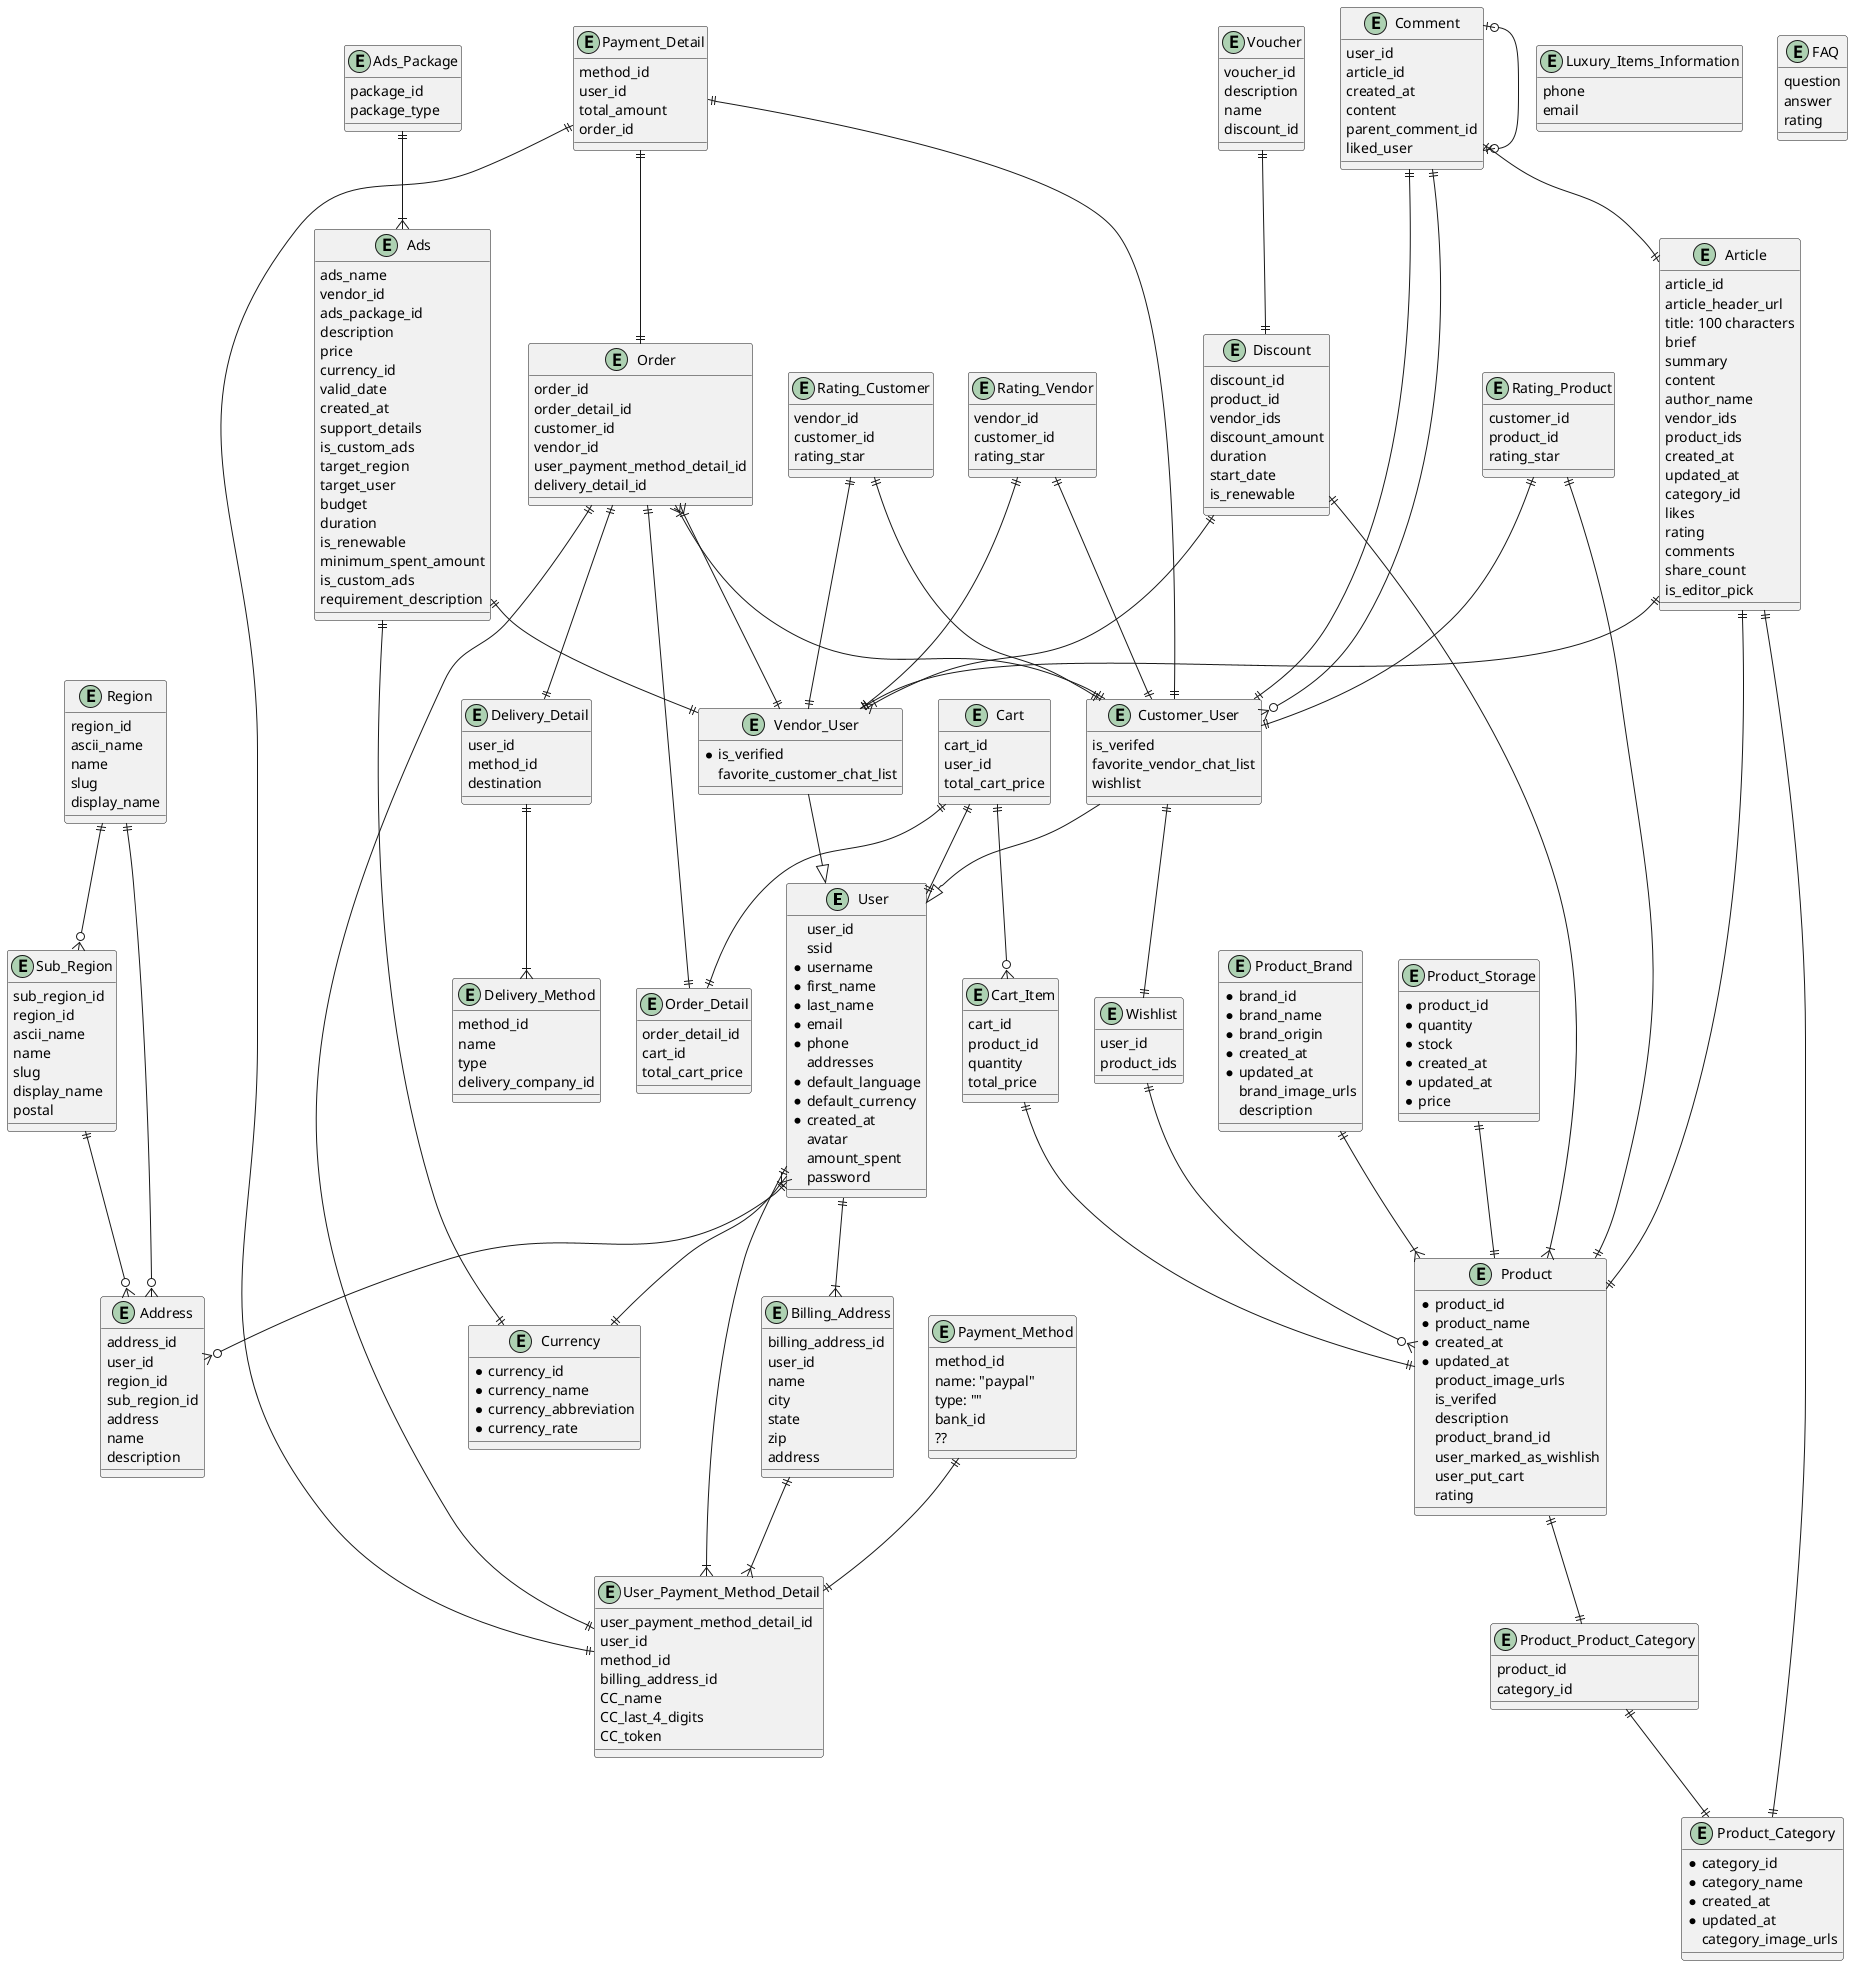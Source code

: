 @startuml

entity User {
  user_id
  ssid
  *username
  *first_name
  *last_name
  *email
  *phone
  addresses
  *default_language
  *default_currency
  *created_at
  avatar
  amount_spent
  password
}

entity Region {
  region_id
  ascii_name
  name
  slug
  display_name
}


entity Sub_Region {
  sub_region_id
  region_id
  ascii_name
  name
  slug
  display_name
  postal
}

entity Address {
  address_id
  user_id
  region_id
  sub_region_id
  address
  name
  description
}

entity Payment_Method {
  method_id
  name: "paypal"
  type: ""
  bank_id
  ??
}

' 1 user can have many payment methods, while 1 payment methods can belong to many users
entity User_Payment_Method_Detail {
  user_payment_method_detail_id
  user_id
  method_id
  billing_address_id
  'credit card info - need to be more specific
  CC_name
  CC_last_4_digits
  CC_token
  'bank info - no information yet
}

' need to be more specific
entity Billing_Address {
  billing_address_id
  user_id
  name
  city
  state
  zip
  address
}

entity Vendor_User {
  *is_verified
  favorite_customer_chat_list
}

entity Customer_User {
  is_verifed
  favorite_vendor_chat_list
  wishlist
}

entity Product {
  *product_id
  *product_name
  *created_at
  *updated_at
  product_image_urls
  is_verifed
  description
  product_brand_id
  'todo: 
  user_marked_as_wishlish 
  user_put_cart
  rating
}

entity Wishlist {
  user_id
  product_ids
}

entity Product_Product_Category {
  product_id
  category_id
}

entity Product_Category {
  *category_id
  *category_name
  *created_at
  *updated_at
  category_image_urls
}

entity Product_Brand {  
  *brand_id
  *brand_name
  *brand_origin
  *created_at
  *updated_at
  brand_image_urls
  description
}

entity Product_Storage {
  *product_id
  *quantity
  *stock
  *created_at
  *updated_at
  *price
}

entity Currency {
  *currency_id
  *currency_name
  *currency_abbreviation
  *currency_rate
}

entity Order {
  order_id
  order_detail_id
  customer_id
  vendor_id
  user_payment_method_detail_id
  delivery_detail_id
}

entity Order_Detail {
  order_detail_id
  cart_id
  total_cart_price
}

entity Payment_Detail {
  method_id
  user_id
  total_amount
  order_id
}

entity Cart {
  cart_id
  user_id
  total_cart_price
}

entity Cart_Item {
  cart_id
  product_id
  quantity
  total_price
}

entity Article {
  article_id
  article_header_url
  title: 100 characters
  brief
  summary
  content
  author_name 
  vendor_ids
  product_ids
  created_at
  updated_at
  category_id
  likes
  rating
  comments
  share_count
  is_editor_pick
}

entity Rating_Product {
  customer_id
  product_id
  rating_star
}

entity Rating_Vendor {
  vendor_id
  customer_id
  rating_star
}

entity Rating_Customer {
  vendor_id
  customer_id
  rating_star
}

entity Comment {
  user_id
  article_id
  created_at
  content
  parent_comment_id
  liked_user
}

entity Delivery_Method {
  method_id
  name
  type
  delivery_company_id
}

entity Delivery_Detail {
  user_id
  method_id
  destination

}

entity Ads_Package {
  package_id
  ' type: Premium | Standard | Gold
  package_type
}

entity Ads {
  ads_name
  vendor_id
  ads_package_id
  description
  price
  currency_id
  valid_date
  created_at
  support_details
  is_custom_ads
  target_region
  target_user
  budget
  duration
  is_renewable
  minimum_spent_amount
  is_custom_ads
  requirement_description
}

entity Discount {
  discount_id
  product_id
  vendor_ids
  discount_amount
  duration
  start_date
  is_renewable
}

entity Voucher {
  voucher_id
  description
  name
  discount_id
}

entity Luxury_Items_Information {
  phone
  email
}

entity FAQ {
  question
  answer
  rating
}

Vendor_User --|> User
Customer_User --|> User
Product ||--|| Product_Product_Category
Product_Product_Category ||--|| Product_Category
Product_Brand ||--|{ Product
Product_Storage ||--|| Product
Payment_Detail ||--|| User_Payment_Method_Detail
Payment_Detail ||--|| Customer_User
Payment_Detail ||--|| Order
Order ||--|| User_Payment_Method_Detail
Order }|--|| Vendor_User
Order }|--|| Customer_User
Cart ||--|| Order_Detail
Order ||--|| Order_Detail
Cart ||--o{ Cart_Item
Cart ||--|| User
Cart_Item ||--|| Product
Article ||--|| Product 
Article ||--|| Vendor_User
Article ||--|| Product_Category
Rating_Product ||--|| Customer_User
Rating_Product ||--|| Product
Rating_Vendor ||--|| Vendor_User
Rating_Vendor ||--|| Customer_User
Rating_Customer ||--|| Vendor_User
Rating_Customer ||--|| Customer_User
Comment |o--o| Comment
Comment ||--|| Customer_User
Comment ||--|| Article
Comment ||--o{ Customer_User
Order ||--|| Delivery_Detail
Delivery_Detail ||--|{ Delivery_Method
Ads_Package ||--|{ Ads
Ads ||--|| Vendor_User
Ads ||--|| Currency
Discount ||--|{ Product
Discount ||--|{ Vendor_User
Region ||--o{ Sub_Region
Region ||--o{ Address
Sub_Region ||--o{ Address
User ||--o{ Address
Customer_User ||--|| Wishlist
Wishlist ||--o{ Product
User }|--|| Currency
Billing_Address ||--|{ User_Payment_Method_Detail
Payment_Method ||--|| User_Payment_Method_Detail
User ||--|{ User_Payment_Method_Detail
User ||--|{ Billing_Address
Voucher ||--|| Discount

@enduml